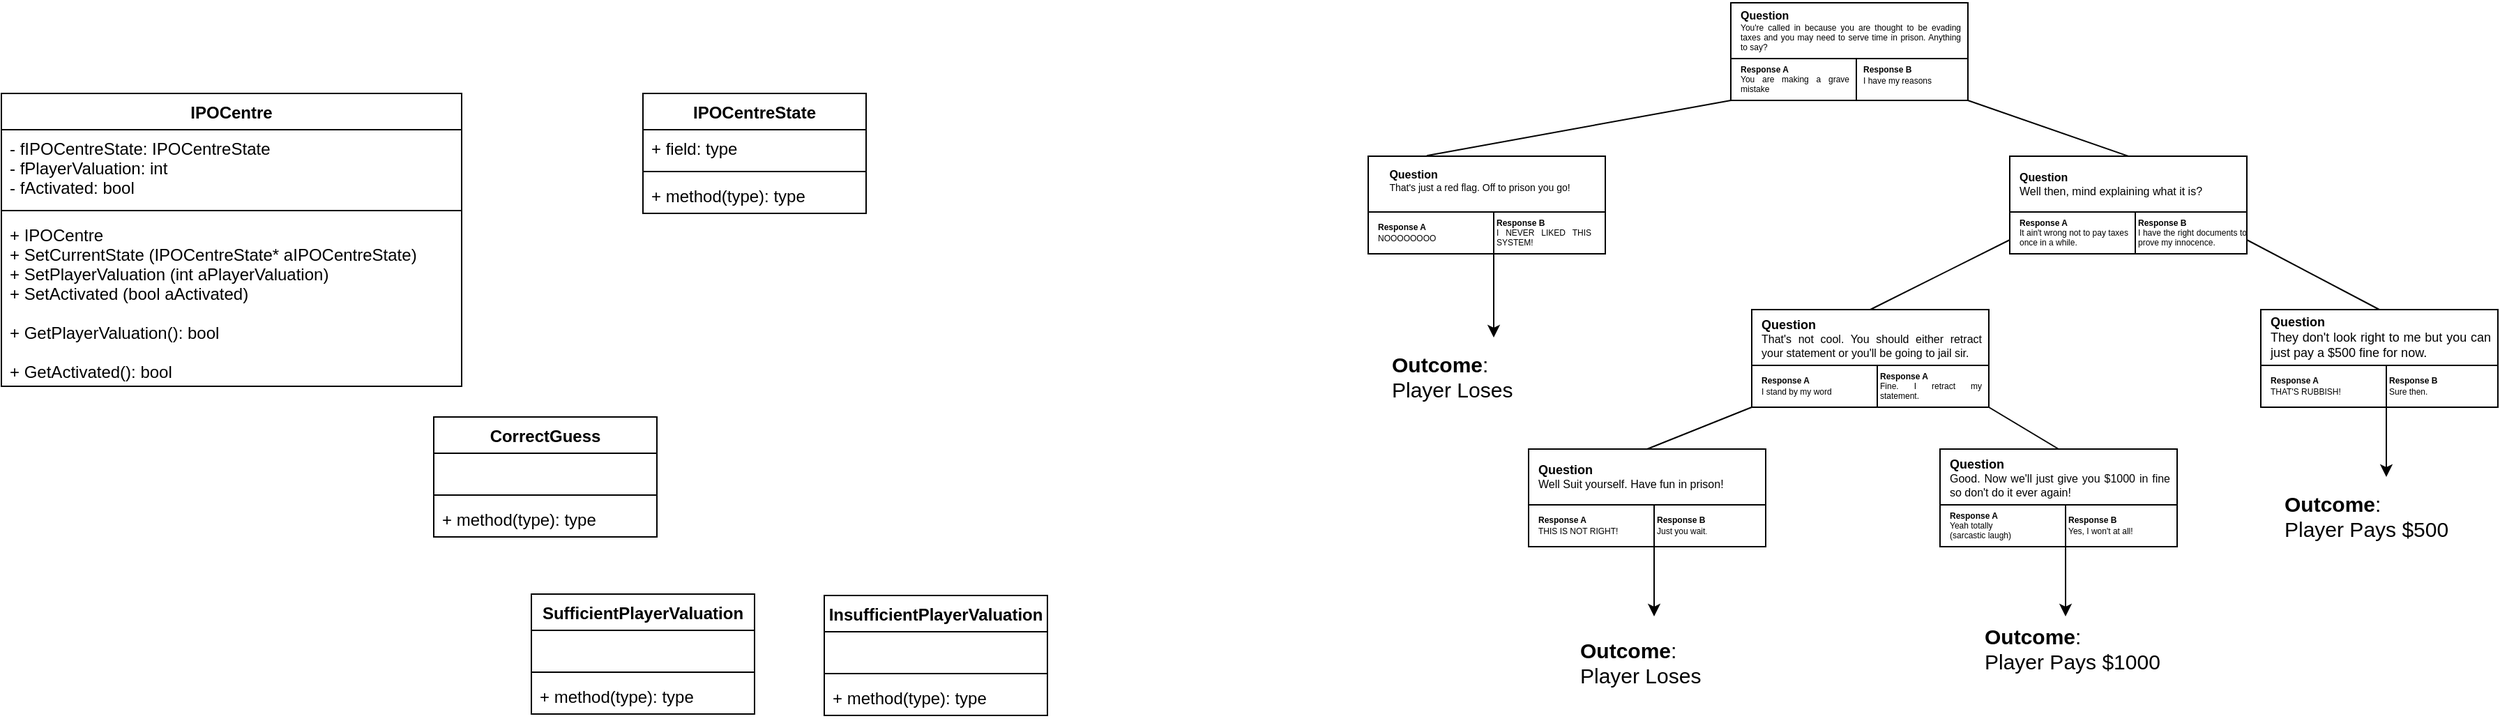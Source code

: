 <mxfile version="13.3.5" type="github">
  <diagram id="8sO8KpJlMacKgNLfJusq" name="Page-1">
    <mxGraphModel dx="2352" dy="337" grid="1" gridSize="10" guides="1" tooltips="1" connect="1" arrows="1" fold="1" page="1" pageScale="1" pageWidth="850" pageHeight="1100" math="0" shadow="0">
      <root>
        <mxCell id="0" />
        <mxCell id="1" parent="0" />
        <mxCell id="CQ1ONMJkXJyfWKpcm5dU-62" value="" style="rounded=0;whiteSpace=wrap;html=1;" vertex="1" parent="1">
          <mxGeometry x="-20" y="150" width="170" height="70" as="geometry" />
        </mxCell>
        <mxCell id="CQ1ONMJkXJyfWKpcm5dU-50" value="" style="rounded=0;whiteSpace=wrap;html=1;" vertex="1" parent="1">
          <mxGeometry x="390" y="360" width="170" height="70" as="geometry" />
        </mxCell>
        <mxCell id="CQ1ONMJkXJyfWKpcm5dU-49" value="" style="rounded=0;whiteSpace=wrap;html=1;" vertex="1" parent="1">
          <mxGeometry x="95" y="360" width="170" height="70" as="geometry" />
        </mxCell>
        <mxCell id="CQ1ONMJkXJyfWKpcm5dU-48" value="" style="rounded=0;whiteSpace=wrap;html=1;" vertex="1" parent="1">
          <mxGeometry x="620" y="260" width="170" height="70" as="geometry" />
        </mxCell>
        <mxCell id="CQ1ONMJkXJyfWKpcm5dU-47" value="" style="rounded=0;whiteSpace=wrap;html=1;" vertex="1" parent="1">
          <mxGeometry x="255" y="260" width="170" height="70" as="geometry" />
        </mxCell>
        <mxCell id="CQ1ONMJkXJyfWKpcm5dU-46" value="" style="rounded=0;whiteSpace=wrap;html=1;" vertex="1" parent="1">
          <mxGeometry x="440" y="150" width="170" height="70" as="geometry" />
        </mxCell>
        <mxCell id="CQ1ONMJkXJyfWKpcm5dU-1" value="" style="rounded=0;whiteSpace=wrap;html=1;" vertex="1" parent="1">
          <mxGeometry x="240" y="40" width="170" height="70" as="geometry" />
        </mxCell>
        <mxCell id="CQ1ONMJkXJyfWKpcm5dU-6" value="" style="endArrow=none;html=1;entryX=0;entryY=1;entryDx=0;entryDy=0;exitX=0.213;exitY=-0.007;exitDx=0;exitDy=0;exitPerimeter=0;" edge="1" parent="1" target="CQ1ONMJkXJyfWKpcm5dU-1">
          <mxGeometry width="50" height="50" relative="1" as="geometry">
            <mxPoint x="21.95" y="149.58" as="sourcePoint" />
            <mxPoint x="190" y="100" as="targetPoint" />
          </mxGeometry>
        </mxCell>
        <mxCell id="CQ1ONMJkXJyfWKpcm5dU-7" value="" style="endArrow=none;html=1;exitX=1;exitY=1;exitDx=0;exitDy=0;entryX=0.5;entryY=0;entryDx=0;entryDy=0;" edge="1" parent="1" source="CQ1ONMJkXJyfWKpcm5dU-1">
          <mxGeometry width="50" height="50" relative="1" as="geometry">
            <mxPoint x="540" y="140" as="sourcePoint" />
            <mxPoint x="525.0" y="150" as="targetPoint" />
          </mxGeometry>
        </mxCell>
        <mxCell id="CQ1ONMJkXJyfWKpcm5dU-8" value="" style="endArrow=none;html=1;entryX=0;entryY=1;entryDx=0;entryDy=0;exitX=0.5;exitY=0;exitDx=0;exitDy=0;" edge="1" parent="1">
          <mxGeometry width="50" height="50" relative="1" as="geometry">
            <mxPoint x="340" y="260" as="sourcePoint" />
            <mxPoint x="440.0" y="210" as="targetPoint" />
          </mxGeometry>
        </mxCell>
        <mxCell id="CQ1ONMJkXJyfWKpcm5dU-9" value="" style="endArrow=none;html=1;entryX=1;entryY=1;entryDx=0;entryDy=0;exitX=0.5;exitY=0;exitDx=0;exitDy=0;" edge="1" parent="1">
          <mxGeometry width="50" height="50" relative="1" as="geometry">
            <mxPoint x="705" y="260" as="sourcePoint" />
            <mxPoint x="610.0" y="210" as="targetPoint" />
          </mxGeometry>
        </mxCell>
        <mxCell id="CQ1ONMJkXJyfWKpcm5dU-10" value="" style="rounded=0;whiteSpace=wrap;html=1;" vertex="1" parent="1">
          <mxGeometry x="240" y="80" width="90" height="30" as="geometry" />
        </mxCell>
        <mxCell id="CQ1ONMJkXJyfWKpcm5dU-11" value="" style="rounded=0;whiteSpace=wrap;html=1;" vertex="1" parent="1">
          <mxGeometry x="330" y="80" width="80" height="30" as="geometry" />
        </mxCell>
        <mxCell id="CQ1ONMJkXJyfWKpcm5dU-12" value="" style="rounded=0;whiteSpace=wrap;html=1;" vertex="1" parent="1">
          <mxGeometry x="-20" y="190" width="90" height="30" as="geometry" />
        </mxCell>
        <mxCell id="CQ1ONMJkXJyfWKpcm5dU-13" value="" style="rounded=0;whiteSpace=wrap;html=1;" vertex="1" parent="1">
          <mxGeometry x="70" y="190" width="80" height="30" as="geometry" />
        </mxCell>
        <mxCell id="CQ1ONMJkXJyfWKpcm5dU-14" value="" style="rounded=0;whiteSpace=wrap;html=1;" vertex="1" parent="1">
          <mxGeometry x="440" y="190" width="90" height="30" as="geometry" />
        </mxCell>
        <mxCell id="CQ1ONMJkXJyfWKpcm5dU-15" value="" style="rounded=0;whiteSpace=wrap;html=1;" vertex="1" parent="1">
          <mxGeometry x="530" y="190" width="80" height="30" as="geometry" />
        </mxCell>
        <mxCell id="CQ1ONMJkXJyfWKpcm5dU-16" value="" style="rounded=0;whiteSpace=wrap;html=1;" vertex="1" parent="1">
          <mxGeometry x="255" y="300" width="90" height="30" as="geometry" />
        </mxCell>
        <mxCell id="CQ1ONMJkXJyfWKpcm5dU-17" value="" style="rounded=0;whiteSpace=wrap;html=1;" vertex="1" parent="1">
          <mxGeometry x="345" y="300" width="80" height="30" as="geometry" />
        </mxCell>
        <mxCell id="CQ1ONMJkXJyfWKpcm5dU-18" value="" style="rounded=0;whiteSpace=wrap;html=1;" vertex="1" parent="1">
          <mxGeometry x="620" y="300" width="90" height="30" as="geometry" />
        </mxCell>
        <mxCell id="CQ1ONMJkXJyfWKpcm5dU-19" value="" style="rounded=0;whiteSpace=wrap;html=1;" vertex="1" parent="1">
          <mxGeometry x="710" y="300" width="80" height="30" as="geometry" />
        </mxCell>
        <mxCell id="CQ1ONMJkXJyfWKpcm5dU-20" value="&lt;p style=&quot;line-height: 30% ; font-size: 6px&quot; align=&quot;justify&quot;&gt;&lt;/p&gt;&lt;div style=&quot;font-size: 6px&quot; align=&quot;justify&quot;&gt;&lt;b&gt;&lt;font style=&quot;font-size: 8px&quot;&gt;Question&lt;/font&gt;&lt;/b&gt;&lt;/div&gt;&lt;div style=&quot;font-size: 6px&quot; align=&quot;justify&quot;&gt;&lt;font style=&quot;font-size: 6px&quot;&gt;You&#39;re called in because you are thought to be evading taxes and you may need to serve time in prison. Anything to say?&lt;/font&gt;&lt;/div&gt;&lt;p style=&quot;font-size: 6px&quot; align=&quot;justify&quot;&gt;&lt;/p&gt;" style="text;html=1;strokeColor=none;fillColor=none;align=left;verticalAlign=middle;whiteSpace=wrap;rounded=0;" vertex="1" parent="1">
          <mxGeometry x="245" y="40" width="160" height="40" as="geometry" />
        </mxCell>
        <mxCell id="CQ1ONMJkXJyfWKpcm5dU-21" value="&lt;div style=&quot;font-size: 6px&quot; align=&quot;justify&quot;&gt;&lt;b&gt;&lt;font style=&quot;font-size: 8px&quot;&gt;Question&lt;/font&gt;&lt;/b&gt;&lt;/div&gt;&lt;div style=&quot;font-size: 6px&quot; align=&quot;justify&quot;&gt;&lt;font style=&quot;font-size: 7px&quot;&gt;That&#39;s just a red flag. Off to prison you go!&lt;/font&gt;&lt;/div&gt;&lt;p style=&quot;font-size: 6px&quot; align=&quot;justify&quot;&gt;&lt;br&gt;&lt;/p&gt;" style="text;html=1;strokeColor=none;fillColor=none;align=center;verticalAlign=middle;whiteSpace=wrap;rounded=0;" vertex="1" parent="1">
          <mxGeometry x="-10" y="167" width="140" height="20" as="geometry" />
        </mxCell>
        <mxCell id="CQ1ONMJkXJyfWKpcm5dU-23" value="&lt;p style=&quot;line-height: 30% ; font-size: 6px&quot; align=&quot;justify&quot;&gt;&lt;/p&gt;&lt;div style=&quot;font-size: 6px&quot; align=&quot;justify&quot;&gt;&lt;b&gt;&lt;font style=&quot;font-size: 8px&quot;&gt;Question&lt;/font&gt;&lt;/b&gt;&lt;/div&gt;&lt;div style=&quot;font-size: 6px&quot; align=&quot;justify&quot;&gt;&lt;font style=&quot;font-size: 8px&quot;&gt;Well then, mind explaining what it is?&lt;/font&gt;&lt;/div&gt;&lt;p style=&quot;font-size: 6px&quot; align=&quot;justify&quot;&gt;&lt;/p&gt;" style="text;html=1;strokeColor=none;fillColor=none;align=left;verticalAlign=middle;whiteSpace=wrap;rounded=0;" vertex="1" parent="1">
          <mxGeometry x="445" y="150" width="160" height="40" as="geometry" />
        </mxCell>
        <mxCell id="CQ1ONMJkXJyfWKpcm5dU-24" value="&lt;p style=&quot;line-height: 30% ; font-size: 6px&quot; align=&quot;justify&quot;&gt;&lt;/p&gt;&lt;div style=&quot;font-size: 6px&quot; align=&quot;justify&quot;&gt;&lt;font size=&quot;1&quot;&gt;&lt;b&gt;&lt;font style=&quot;font-size: 9px&quot;&gt;Question&lt;/font&gt;&lt;/b&gt;&lt;/font&gt;&lt;/div&gt;&lt;div style=&quot;font-size: 6px&quot; align=&quot;justify&quot;&gt;&lt;font style=&quot;font-size: 8px&quot;&gt;That&#39;s not cool. You should either retract your statement or you&#39;ll be going to jail sir.&lt;/font&gt;&lt;/div&gt;&lt;p style=&quot;font-size: 6px&quot; align=&quot;justify&quot;&gt;&lt;/p&gt;" style="text;html=1;strokeColor=none;fillColor=none;align=left;verticalAlign=middle;whiteSpace=wrap;rounded=0;" vertex="1" parent="1">
          <mxGeometry x="260" y="260" width="160" height="40" as="geometry" />
        </mxCell>
        <mxCell id="CQ1ONMJkXJyfWKpcm5dU-25" value="&lt;p style=&quot;line-height: 30% ; font-size: 6px&quot; align=&quot;justify&quot;&gt;&lt;/p&gt;&lt;div style=&quot;font-size: 9px&quot; align=&quot;justify&quot;&gt;&lt;font style=&quot;font-size: 9px&quot;&gt;&lt;b&gt;&lt;font style=&quot;font-size: 9px&quot;&gt;Question&lt;/font&gt;&lt;/b&gt;&lt;/font&gt;&lt;/div&gt;&lt;div style=&quot;font-size: 9px&quot; align=&quot;justify&quot;&gt;&lt;font style=&quot;font-size: 9px&quot;&gt;They don&#39;t look right to me but you can just pay a $500 fine for now.&lt;/font&gt;&lt;/div&gt;&lt;p style=&quot;font-size: 6px&quot; align=&quot;justify&quot;&gt;&lt;/p&gt;" style="text;html=1;strokeColor=none;fillColor=none;align=left;verticalAlign=middle;whiteSpace=wrap;rounded=0;" vertex="1" parent="1">
          <mxGeometry x="625" y="260" width="160" height="40" as="geometry" />
        </mxCell>
        <mxCell id="CQ1ONMJkXJyfWKpcm5dU-35" value="" style="rounded=0;whiteSpace=wrap;html=1;" vertex="1" parent="1">
          <mxGeometry x="95" y="400" width="90" height="30" as="geometry" />
        </mxCell>
        <mxCell id="CQ1ONMJkXJyfWKpcm5dU-36" value="" style="rounded=0;whiteSpace=wrap;html=1;" vertex="1" parent="1">
          <mxGeometry x="185" y="400" width="80" height="30" as="geometry" />
        </mxCell>
        <mxCell id="CQ1ONMJkXJyfWKpcm5dU-38" value="" style="rounded=0;whiteSpace=wrap;html=1;" vertex="1" parent="1">
          <mxGeometry x="390" y="400" width="90" height="30" as="geometry" />
        </mxCell>
        <mxCell id="CQ1ONMJkXJyfWKpcm5dU-39" value="" style="rounded=0;whiteSpace=wrap;html=1;" vertex="1" parent="1">
          <mxGeometry x="480" y="400" width="80" height="30" as="geometry" />
        </mxCell>
        <mxCell id="CQ1ONMJkXJyfWKpcm5dU-40" value="" style="endArrow=none;html=1;entryX=0;entryY=1;entryDx=0;entryDy=0;exitX=0.5;exitY=0;exitDx=0;exitDy=0;" edge="1" parent="1" target="CQ1ONMJkXJyfWKpcm5dU-16">
          <mxGeometry width="50" height="50" relative="1" as="geometry">
            <mxPoint x="180" y="360" as="sourcePoint" />
            <mxPoint x="180" y="300" as="targetPoint" />
          </mxGeometry>
        </mxCell>
        <mxCell id="CQ1ONMJkXJyfWKpcm5dU-41" value="" style="endArrow=none;html=1;exitX=0.5;exitY=0;exitDx=0;exitDy=0;entryX=1;entryY=1;entryDx=0;entryDy=0;" edge="1" parent="1" target="CQ1ONMJkXJyfWKpcm5dU-17">
          <mxGeometry width="50" height="50" relative="1" as="geometry">
            <mxPoint x="475.0" y="360" as="sourcePoint" />
            <mxPoint x="424" y="323" as="targetPoint" />
          </mxGeometry>
        </mxCell>
        <mxCell id="CQ1ONMJkXJyfWKpcm5dU-42" value="&lt;p style=&quot;line-height: 30% ; font-size: 6px&quot; align=&quot;justify&quot;&gt;&lt;/p&gt;&lt;div style=&quot;font-size: 9px&quot; align=&quot;justify&quot;&gt;&lt;font style=&quot;font-size: 9px&quot;&gt;&lt;b&gt;&lt;font style=&quot;font-size: 9px&quot;&gt;Question&lt;/font&gt;&lt;/b&gt;&lt;/font&gt;&lt;/div&gt;&lt;div style=&quot;font-size: 6px&quot; align=&quot;justify&quot;&gt;&lt;font style=&quot;font-size: 8px&quot;&gt;Well Suit yourself. Have fun in prison!&lt;/font&gt;&lt;/div&gt;&lt;p style=&quot;font-size: 6px&quot; align=&quot;justify&quot;&gt;&lt;/p&gt;" style="text;html=1;strokeColor=none;fillColor=none;align=left;verticalAlign=middle;whiteSpace=wrap;rounded=0;" vertex="1" parent="1">
          <mxGeometry x="100" y="360" width="160" height="40" as="geometry" />
        </mxCell>
        <mxCell id="CQ1ONMJkXJyfWKpcm5dU-43" value="&lt;p style=&quot;line-height: 30% ; font-size: 6px&quot; align=&quot;justify&quot;&gt;&lt;/p&gt;&lt;div style=&quot;font-size: 6px&quot; align=&quot;justify&quot;&gt;&lt;font size=&quot;1&quot;&gt;&lt;b&gt;&lt;font style=&quot;font-size: 9px&quot;&gt;Question&lt;/font&gt;&lt;/b&gt;&lt;/font&gt;&lt;/div&gt;&lt;div style=&quot;font-size: 6px&quot; align=&quot;justify&quot;&gt;&lt;font style=&quot;font-size: 8px&quot;&gt;Good. Now we&#39;ll just give you $1000 in fine so don&#39;t do it ever again!&lt;/font&gt;&lt;/div&gt;&lt;p style=&quot;font-size: 6px&quot; align=&quot;justify&quot;&gt;&lt;/p&gt;" style="text;html=1;strokeColor=none;fillColor=none;align=left;verticalAlign=middle;whiteSpace=wrap;rounded=0;" vertex="1" parent="1">
          <mxGeometry x="395" y="360" width="160" height="40" as="geometry" />
        </mxCell>
        <mxCell id="CQ1ONMJkXJyfWKpcm5dU-44" value="&lt;div style=&quot;font-size: 6px&quot; align=&quot;justify&quot;&gt;&lt;b&gt;&lt;font style=&quot;font-size: 6px&quot;&gt;Response A&lt;/font&gt;&lt;/b&gt;&lt;/div&gt;&lt;div style=&quot;font-size: 6px&quot; align=&quot;justify&quot;&gt;&lt;font style=&quot;font-size: 6px&quot;&gt;You are making a grave mistake&lt;/font&gt;&lt;/div&gt;" style="text;html=1;strokeColor=none;fillColor=none;align=left;verticalAlign=middle;whiteSpace=wrap;rounded=0;" vertex="1" parent="1">
          <mxGeometry x="245" y="85" width="80" height="20" as="geometry" />
        </mxCell>
        <mxCell id="CQ1ONMJkXJyfWKpcm5dU-51" value="&lt;div style=&quot;font-size: 6px&quot; align=&quot;justify&quot;&gt;&lt;b&gt;&lt;font style=&quot;font-size: 6px&quot;&gt;Response B&lt;br&gt;&lt;/font&gt;&lt;/b&gt;&lt;/div&gt;&lt;div style=&quot;font-size: 6px&quot; align=&quot;justify&quot;&gt;&lt;font style=&quot;font-size: 6px&quot;&gt;I have my reasons&lt;/font&gt;&lt;/div&gt;" style="text;html=1;strokeColor=none;fillColor=none;align=left;verticalAlign=middle;whiteSpace=wrap;rounded=0;" vertex="1" parent="1">
          <mxGeometry x="333" y="82" width="80" height="20" as="geometry" />
        </mxCell>
        <mxCell id="CQ1ONMJkXJyfWKpcm5dU-52" value="&lt;div style=&quot;font-size: 6px&quot; align=&quot;justify&quot;&gt;&lt;b&gt;&lt;font style=&quot;font-size: 6px&quot;&gt;Response A&lt;/font&gt;&lt;/b&gt;&lt;/div&gt;&lt;div style=&quot;font-size: 6px&quot; align=&quot;justify&quot;&gt;&lt;font style=&quot;font-size: 6px&quot;&gt;It ain&#39;t wrong not to pay taxes once in a while.&lt;/font&gt;&lt;/div&gt;" style="text;html=1;strokeColor=none;fillColor=none;align=left;verticalAlign=middle;whiteSpace=wrap;rounded=0;" vertex="1" parent="1">
          <mxGeometry x="445" y="195" width="80" height="20" as="geometry" />
        </mxCell>
        <mxCell id="CQ1ONMJkXJyfWKpcm5dU-53" value="&lt;div style=&quot;font-size: 6px&quot; align=&quot;justify&quot;&gt;&lt;b&gt;&lt;font style=&quot;font-size: 6px&quot;&gt;Response B&lt;br&gt;&lt;/font&gt;&lt;/b&gt;&lt;/div&gt;&lt;div style=&quot;font-size: 6px&quot; align=&quot;justify&quot;&gt;&lt;font style=&quot;font-size: 6px&quot;&gt;I have the right documents to prove my innocence.&lt;/font&gt;&lt;/div&gt;" style="text;html=1;strokeColor=none;fillColor=none;align=left;verticalAlign=middle;whiteSpace=wrap;rounded=0;" vertex="1" parent="1">
          <mxGeometry x="530" y="195" width="80" height="20" as="geometry" />
        </mxCell>
        <mxCell id="CQ1ONMJkXJyfWKpcm5dU-54" value="&lt;div style=&quot;font-size: 6px&quot; align=&quot;justify&quot;&gt;&lt;b&gt;&lt;font style=&quot;font-size: 6px&quot;&gt;Response A&lt;/font&gt;&lt;/b&gt;&lt;/div&gt;&lt;div style=&quot;font-size: 6px&quot; align=&quot;justify&quot;&gt;&lt;font style=&quot;font-size: 6px&quot;&gt;I stand by my word&lt;/font&gt;&lt;/div&gt;" style="text;html=1;strokeColor=none;fillColor=none;align=left;verticalAlign=middle;whiteSpace=wrap;rounded=0;" vertex="1" parent="1">
          <mxGeometry x="260" y="305" width="80" height="20" as="geometry" />
        </mxCell>
        <mxCell id="CQ1ONMJkXJyfWKpcm5dU-55" value="&lt;div style=&quot;font-size: 6px&quot; align=&quot;justify&quot;&gt;&lt;b&gt;&lt;font style=&quot;font-size: 6px&quot;&gt;Response A&lt;/font&gt;&lt;/b&gt;&lt;/div&gt;&lt;div style=&quot;font-size: 6px&quot; align=&quot;justify&quot;&gt;&lt;font style=&quot;font-size: 6px&quot;&gt;Fine. I retract my statement.&lt;/font&gt;&lt;/div&gt;" style="text;html=1;strokeColor=none;fillColor=none;align=left;verticalAlign=middle;whiteSpace=wrap;rounded=0;" vertex="1" parent="1">
          <mxGeometry x="345" y="305" width="75" height="20" as="geometry" />
        </mxCell>
        <mxCell id="CQ1ONMJkXJyfWKpcm5dU-56" value="&lt;div style=&quot;font-size: 6px&quot; align=&quot;justify&quot;&gt;&lt;b&gt;&lt;font style=&quot;font-size: 6px&quot;&gt;Response A&lt;/font&gt;&lt;/b&gt;&lt;/div&gt;&lt;div style=&quot;font-size: 6px&quot; align=&quot;justify&quot;&gt;&lt;font style=&quot;font-size: 6px&quot;&gt;THAT&#39;S RUBBISH!&lt;/font&gt;&lt;/div&gt;" style="text;html=1;strokeColor=none;fillColor=none;align=left;verticalAlign=middle;whiteSpace=wrap;rounded=0;" vertex="1" parent="1">
          <mxGeometry x="625" y="305" width="80" height="20" as="geometry" />
        </mxCell>
        <mxCell id="CQ1ONMJkXJyfWKpcm5dU-57" value="&lt;div style=&quot;font-size: 6px&quot; align=&quot;justify&quot;&gt;&lt;b&gt;&lt;font style=&quot;font-size: 6px&quot;&gt;Response B&lt;br&gt;&lt;/font&gt;&lt;/b&gt;&lt;/div&gt;&lt;div style=&quot;font-size: 6px&quot; align=&quot;justify&quot;&gt;Sure then.&lt;/div&gt;" style="text;html=1;strokeColor=none;fillColor=none;align=left;verticalAlign=middle;whiteSpace=wrap;rounded=0;" vertex="1" parent="1">
          <mxGeometry x="710" y="305" width="80" height="20" as="geometry" />
        </mxCell>
        <mxCell id="CQ1ONMJkXJyfWKpcm5dU-58" value="&lt;div style=&quot;font-size: 6px&quot; align=&quot;justify&quot;&gt;&lt;b&gt;&lt;font style=&quot;font-size: 6px&quot;&gt;Response A&lt;/font&gt;&lt;/b&gt;&lt;/div&gt;&lt;div style=&quot;font-size: 6px&quot; align=&quot;justify&quot;&gt;&lt;font style=&quot;font-size: 6px&quot;&gt;THIS IS NOT RIGHT!&lt;/font&gt;&lt;/div&gt;" style="text;html=1;strokeColor=none;fillColor=none;align=left;verticalAlign=middle;whiteSpace=wrap;rounded=0;" vertex="1" parent="1">
          <mxGeometry x="100" y="405" width="80" height="20" as="geometry" />
        </mxCell>
        <mxCell id="CQ1ONMJkXJyfWKpcm5dU-59" value="&lt;div style=&quot;font-size: 6px&quot; align=&quot;justify&quot;&gt;&lt;b&gt;&lt;font style=&quot;font-size: 6px&quot;&gt;Response B&lt;br&gt;&lt;/font&gt;&lt;/b&gt;&lt;/div&gt;&lt;div style=&quot;font-size: 6px&quot; align=&quot;justify&quot;&gt;&lt;font style=&quot;font-size: 5px&quot;&gt;&lt;font style=&quot;font-size: 6px&quot;&gt;Just you wait&lt;/font&gt;.&lt;/font&gt;&lt;/div&gt;" style="text;html=1;strokeColor=none;fillColor=none;align=left;verticalAlign=middle;whiteSpace=wrap;rounded=0;" vertex="1" parent="1">
          <mxGeometry x="185" y="405" width="80" height="20" as="geometry" />
        </mxCell>
        <mxCell id="CQ1ONMJkXJyfWKpcm5dU-60" value="&lt;div style=&quot;font-size: 6px&quot; align=&quot;justify&quot;&gt;&lt;b&gt;&lt;font style=&quot;font-size: 6px&quot;&gt;Response A&lt;/font&gt;&lt;/b&gt;&lt;/div&gt;&lt;div style=&quot;font-size: 6px&quot; align=&quot;justify&quot;&gt;&lt;font style=&quot;font-size: 6px&quot;&gt;Yeah totally &lt;br&gt;&lt;/font&gt;&lt;/div&gt;&lt;div style=&quot;font-size: 6px&quot; align=&quot;justify&quot;&gt;&lt;font style=&quot;font-size: 6px&quot;&gt;(sarcastic laugh)&lt;/font&gt;&lt;/div&gt;" style="text;html=1;strokeColor=none;fillColor=none;align=left;verticalAlign=middle;whiteSpace=wrap;rounded=0;" vertex="1" parent="1">
          <mxGeometry x="395" y="405" width="80" height="20" as="geometry" />
        </mxCell>
        <mxCell id="CQ1ONMJkXJyfWKpcm5dU-61" value="&lt;div style=&quot;font-size: 6px&quot; align=&quot;justify&quot;&gt;&lt;b&gt;&lt;font style=&quot;font-size: 6px&quot;&gt;Response B&lt;br&gt;&lt;/font&gt;&lt;/b&gt;&lt;/div&gt;&lt;div style=&quot;font-size: 6px&quot; align=&quot;justify&quot;&gt;&lt;font style=&quot;font-size: 6px&quot;&gt;Yes, I won&#39;t at all!&lt;/font&gt;&lt;/div&gt;" style="text;html=1;strokeColor=none;fillColor=none;align=left;verticalAlign=middle;whiteSpace=wrap;rounded=0;" vertex="1" parent="1">
          <mxGeometry x="480" y="405" width="80" height="20" as="geometry" />
        </mxCell>
        <mxCell id="CQ1ONMJkXJyfWKpcm5dU-63" value="&lt;div style=&quot;font-size: 6px&quot; align=&quot;justify&quot;&gt;&lt;b&gt;&lt;font style=&quot;font-size: 6px&quot;&gt;Response A&lt;/font&gt;&lt;/b&gt;&lt;/div&gt;&lt;div style=&quot;font-size: 6px&quot; align=&quot;justify&quot;&gt;&lt;font style=&quot;font-size: 6px&quot;&gt;NOOOOOOOO&lt;/font&gt;&lt;/div&gt;" style="text;html=1;strokeColor=none;fillColor=none;align=left;verticalAlign=middle;whiteSpace=wrap;rounded=0;" vertex="1" parent="1">
          <mxGeometry x="-15" y="195" width="80" height="20" as="geometry" />
        </mxCell>
        <mxCell id="CQ1ONMJkXJyfWKpcm5dU-64" value="&lt;div style=&quot;font-size: 6px&quot; align=&quot;justify&quot;&gt;&lt;b&gt;&lt;font style=&quot;font-size: 6px&quot;&gt;Response B&lt;br&gt;&lt;/font&gt;&lt;/b&gt;&lt;/div&gt;&lt;div style=&quot;font-size: 6px&quot; align=&quot;justify&quot;&gt;I NEVER LIKED THIS SYSTEM!&lt;/div&gt;" style="text;html=1;strokeColor=none;fillColor=none;align=left;verticalAlign=middle;whiteSpace=wrap;rounded=0;" vertex="1" parent="1">
          <mxGeometry x="70" y="195" width="70" height="20" as="geometry" />
        </mxCell>
        <mxCell id="CQ1ONMJkXJyfWKpcm5dU-65" value="" style="endArrow=classic;html=1;exitX=1;exitY=1;exitDx=0;exitDy=0;" edge="1" parent="1" source="CQ1ONMJkXJyfWKpcm5dU-35">
          <mxGeometry width="50" height="50" relative="1" as="geometry">
            <mxPoint x="160" y="500" as="sourcePoint" />
            <mxPoint x="185" y="480" as="targetPoint" />
          </mxGeometry>
        </mxCell>
        <mxCell id="CQ1ONMJkXJyfWKpcm5dU-66" value="" style="endArrow=classic;html=1;exitX=0;exitY=1;exitDx=0;exitDy=0;" edge="1" parent="1" source="CQ1ONMJkXJyfWKpcm5dU-13">
          <mxGeometry width="50" height="50" relative="1" as="geometry">
            <mxPoint x="20" y="350" as="sourcePoint" />
            <mxPoint x="70" y="280" as="targetPoint" />
          </mxGeometry>
        </mxCell>
        <mxCell id="CQ1ONMJkXJyfWKpcm5dU-67" value="" style="endArrow=classic;html=1;exitX=0;exitY=1;exitDx=0;exitDy=0;" edge="1" parent="1" source="CQ1ONMJkXJyfWKpcm5dU-61">
          <mxGeometry width="50" height="50" relative="1" as="geometry">
            <mxPoint x="400" y="490" as="sourcePoint" />
            <mxPoint x="480" y="480" as="targetPoint" />
          </mxGeometry>
        </mxCell>
        <mxCell id="CQ1ONMJkXJyfWKpcm5dU-68" value="" style="endArrow=classic;html=1;exitX=0;exitY=1;exitDx=0;exitDy=0;" edge="1" parent="1" source="CQ1ONMJkXJyfWKpcm5dU-19">
          <mxGeometry width="50" height="50" relative="1" as="geometry">
            <mxPoint x="690" y="420" as="sourcePoint" />
            <mxPoint x="710" y="380" as="targetPoint" />
          </mxGeometry>
        </mxCell>
        <mxCell id="CQ1ONMJkXJyfWKpcm5dU-69" value="&lt;div style=&quot;font-size: 15px&quot; align=&quot;left&quot;&gt;&lt;font style=&quot;font-size: 15px&quot;&gt;&lt;b&gt;Outcome&lt;/b&gt;: &lt;br&gt;&lt;/font&gt;&lt;/div&gt;&lt;div style=&quot;font-size: 15px&quot; align=&quot;left&quot;&gt;&lt;font style=&quot;font-size: 15px&quot;&gt;Player Pays $500&lt;/font&gt;&lt;/div&gt;" style="text;html=1;strokeColor=none;fillColor=none;align=left;verticalAlign=middle;whiteSpace=wrap;rounded=0;" vertex="1" parent="1">
          <mxGeometry x="635" y="385" width="155" height="45" as="geometry" />
        </mxCell>
        <mxCell id="CQ1ONMJkXJyfWKpcm5dU-70" value="&lt;div style=&quot;font-size: 15px&quot; align=&quot;left&quot;&gt;&lt;font style=&quot;font-size: 15px&quot;&gt;&lt;b&gt;Outcome&lt;/b&gt;: &lt;br&gt;&lt;/font&gt;&lt;/div&gt;&lt;div style=&quot;font-size: 15px&quot; align=&quot;left&quot;&gt;&lt;font style=&quot;font-size: 15px&quot;&gt;Player Pays $1000&lt;/font&gt;&lt;/div&gt;" style="text;html=1;strokeColor=none;fillColor=none;align=left;verticalAlign=middle;whiteSpace=wrap;rounded=0;" vertex="1" parent="1">
          <mxGeometry x="420" y="480" width="155" height="45" as="geometry" />
        </mxCell>
        <mxCell id="CQ1ONMJkXJyfWKpcm5dU-71" value="&lt;div style=&quot;font-size: 15px&quot; align=&quot;left&quot;&gt;&lt;font style=&quot;font-size: 15px&quot;&gt;&lt;b&gt;Outcome&lt;/b&gt;: &lt;br&gt;&lt;/font&gt;&lt;/div&gt;&lt;div style=&quot;font-size: 15px&quot; align=&quot;left&quot;&gt;&lt;font style=&quot;font-size: 15px&quot;&gt;Player Loses&lt;br&gt;&lt;/font&gt;&lt;/div&gt;" style="text;html=1;strokeColor=none;fillColor=none;align=left;verticalAlign=middle;whiteSpace=wrap;rounded=0;" vertex="1" parent="1">
          <mxGeometry x="130" y="490" width="155" height="45" as="geometry" />
        </mxCell>
        <mxCell id="CQ1ONMJkXJyfWKpcm5dU-72" value="&lt;div style=&quot;font-size: 15px&quot; align=&quot;left&quot;&gt;&lt;font style=&quot;font-size: 15px&quot;&gt;&lt;b&gt;Outcome&lt;/b&gt;: &lt;br&gt;&lt;/font&gt;&lt;/div&gt;&lt;div style=&quot;font-size: 15px&quot; align=&quot;left&quot;&gt;&lt;font style=&quot;font-size: 15px&quot;&gt;Player Loses &lt;br&gt;&lt;/font&gt;&lt;/div&gt;" style="text;html=1;strokeColor=none;fillColor=none;align=left;verticalAlign=middle;whiteSpace=wrap;rounded=0;" vertex="1" parent="1">
          <mxGeometry x="-5" y="285" width="155" height="45" as="geometry" />
        </mxCell>
        <mxCell id="CQ1ONMJkXJyfWKpcm5dU-77" value="IPOCentreState" style="swimlane;fontStyle=1;align=center;verticalAlign=top;childLayout=stackLayout;horizontal=1;startSize=26;horizontalStack=0;resizeParent=1;resizeParentMax=0;resizeLast=0;collapsible=1;marginBottom=0;" vertex="1" parent="1">
          <mxGeometry x="-540" y="105" width="160" height="86" as="geometry" />
        </mxCell>
        <mxCell id="CQ1ONMJkXJyfWKpcm5dU-78" value="+ field: type" style="text;strokeColor=none;fillColor=none;align=left;verticalAlign=top;spacingLeft=4;spacingRight=4;overflow=hidden;rotatable=0;points=[[0,0.5],[1,0.5]];portConstraint=eastwest;" vertex="1" parent="CQ1ONMJkXJyfWKpcm5dU-77">
          <mxGeometry y="26" width="160" height="26" as="geometry" />
        </mxCell>
        <mxCell id="CQ1ONMJkXJyfWKpcm5dU-79" value="" style="line;strokeWidth=1;fillColor=none;align=left;verticalAlign=middle;spacingTop=-1;spacingLeft=3;spacingRight=3;rotatable=0;labelPosition=right;points=[];portConstraint=eastwest;" vertex="1" parent="CQ1ONMJkXJyfWKpcm5dU-77">
          <mxGeometry y="52" width="160" height="8" as="geometry" />
        </mxCell>
        <mxCell id="CQ1ONMJkXJyfWKpcm5dU-80" value="+ method(type): type" style="text;strokeColor=none;fillColor=none;align=left;verticalAlign=top;spacingLeft=4;spacingRight=4;overflow=hidden;rotatable=0;points=[[0,0.5],[1,0.5]];portConstraint=eastwest;" vertex="1" parent="CQ1ONMJkXJyfWKpcm5dU-77">
          <mxGeometry y="60" width="160" height="26" as="geometry" />
        </mxCell>
        <mxCell id="CQ1ONMJkXJyfWKpcm5dU-81" value="CorrectGuess" style="swimlane;fontStyle=1;align=center;verticalAlign=top;childLayout=stackLayout;horizontal=1;startSize=26;horizontalStack=0;resizeParent=1;resizeParentMax=0;resizeLast=0;collapsible=1;marginBottom=0;" vertex="1" parent="1">
          <mxGeometry x="-690" y="337" width="160" height="86" as="geometry" />
        </mxCell>
        <mxCell id="CQ1ONMJkXJyfWKpcm5dU-82" value=" " style="text;strokeColor=none;fillColor=none;align=left;verticalAlign=top;spacingLeft=4;spacingRight=4;overflow=hidden;rotatable=0;points=[[0,0.5],[1,0.5]];portConstraint=eastwest;" vertex="1" parent="CQ1ONMJkXJyfWKpcm5dU-81">
          <mxGeometry y="26" width="160" height="26" as="geometry" />
        </mxCell>
        <mxCell id="CQ1ONMJkXJyfWKpcm5dU-83" value="" style="line;strokeWidth=1;fillColor=none;align=left;verticalAlign=middle;spacingTop=-1;spacingLeft=3;spacingRight=3;rotatable=0;labelPosition=right;points=[];portConstraint=eastwest;" vertex="1" parent="CQ1ONMJkXJyfWKpcm5dU-81">
          <mxGeometry y="52" width="160" height="8" as="geometry" />
        </mxCell>
        <mxCell id="CQ1ONMJkXJyfWKpcm5dU-84" value="+ method(type): type" style="text;strokeColor=none;fillColor=none;align=left;verticalAlign=top;spacingLeft=4;spacingRight=4;overflow=hidden;rotatable=0;points=[[0,0.5],[1,0.5]];portConstraint=eastwest;" vertex="1" parent="CQ1ONMJkXJyfWKpcm5dU-81">
          <mxGeometry y="60" width="160" height="26" as="geometry" />
        </mxCell>
        <mxCell id="CQ1ONMJkXJyfWKpcm5dU-85" value="InsufficientPlayerValuation" style="swimlane;fontStyle=1;align=center;verticalAlign=top;childLayout=stackLayout;horizontal=1;startSize=26;horizontalStack=0;resizeParent=1;resizeParentMax=0;resizeLast=0;collapsible=1;marginBottom=0;" vertex="1" parent="1">
          <mxGeometry x="-410" y="465" width="160" height="86" as="geometry" />
        </mxCell>
        <mxCell id="CQ1ONMJkXJyfWKpcm5dU-86" value=" " style="text;strokeColor=none;fillColor=none;align=left;verticalAlign=top;spacingLeft=4;spacingRight=4;overflow=hidden;rotatable=0;points=[[0,0.5],[1,0.5]];portConstraint=eastwest;" vertex="1" parent="CQ1ONMJkXJyfWKpcm5dU-85">
          <mxGeometry y="26" width="160" height="26" as="geometry" />
        </mxCell>
        <mxCell id="CQ1ONMJkXJyfWKpcm5dU-87" value="" style="line;strokeWidth=1;fillColor=none;align=left;verticalAlign=middle;spacingTop=-1;spacingLeft=3;spacingRight=3;rotatable=0;labelPosition=right;points=[];portConstraint=eastwest;" vertex="1" parent="CQ1ONMJkXJyfWKpcm5dU-85">
          <mxGeometry y="52" width="160" height="8" as="geometry" />
        </mxCell>
        <mxCell id="CQ1ONMJkXJyfWKpcm5dU-88" value="+ method(type): type" style="text;strokeColor=none;fillColor=none;align=left;verticalAlign=top;spacingLeft=4;spacingRight=4;overflow=hidden;rotatable=0;points=[[0,0.5],[1,0.5]];portConstraint=eastwest;" vertex="1" parent="CQ1ONMJkXJyfWKpcm5dU-85">
          <mxGeometry y="60" width="160" height="26" as="geometry" />
        </mxCell>
        <mxCell id="CQ1ONMJkXJyfWKpcm5dU-89" value="SufficientPlayerValuation" style="swimlane;fontStyle=1;align=center;verticalAlign=top;childLayout=stackLayout;horizontal=1;startSize=26;horizontalStack=0;resizeParent=1;resizeParentMax=0;resizeLast=0;collapsible=1;marginBottom=0;" vertex="1" parent="1">
          <mxGeometry x="-620" y="464" width="160" height="86" as="geometry" />
        </mxCell>
        <mxCell id="CQ1ONMJkXJyfWKpcm5dU-90" value=" " style="text;strokeColor=none;fillColor=none;align=left;verticalAlign=top;spacingLeft=4;spacingRight=4;overflow=hidden;rotatable=0;points=[[0,0.5],[1,0.5]];portConstraint=eastwest;" vertex="1" parent="CQ1ONMJkXJyfWKpcm5dU-89">
          <mxGeometry y="26" width="160" height="26" as="geometry" />
        </mxCell>
        <mxCell id="CQ1ONMJkXJyfWKpcm5dU-91" value="" style="line;strokeWidth=1;fillColor=none;align=left;verticalAlign=middle;spacingTop=-1;spacingLeft=3;spacingRight=3;rotatable=0;labelPosition=right;points=[];portConstraint=eastwest;" vertex="1" parent="CQ1ONMJkXJyfWKpcm5dU-89">
          <mxGeometry y="52" width="160" height="8" as="geometry" />
        </mxCell>
        <mxCell id="CQ1ONMJkXJyfWKpcm5dU-92" value="+ method(type): type" style="text;strokeColor=none;fillColor=none;align=left;verticalAlign=top;spacingLeft=4;spacingRight=4;overflow=hidden;rotatable=0;points=[[0,0.5],[1,0.5]];portConstraint=eastwest;" vertex="1" parent="CQ1ONMJkXJyfWKpcm5dU-89">
          <mxGeometry y="60" width="160" height="26" as="geometry" />
        </mxCell>
        <mxCell id="CQ1ONMJkXJyfWKpcm5dU-73" value="IPOCentre" style="swimlane;fontStyle=1;align=center;verticalAlign=top;childLayout=stackLayout;horizontal=1;startSize=26;horizontalStack=0;resizeParent=1;resizeParentMax=0;resizeLast=0;collapsible=1;marginBottom=0;" vertex="1" parent="1">
          <mxGeometry x="-1000" y="105" width="330" height="210" as="geometry" />
        </mxCell>
        <mxCell id="CQ1ONMJkXJyfWKpcm5dU-74" value="- fIPOCentreState: IPOCentreState&#xa;- fPlayerValuation: int&#xa;- fActivated: bool&#xa; " style="text;strokeColor=none;fillColor=none;align=left;verticalAlign=top;spacingLeft=4;spacingRight=4;overflow=hidden;rotatable=0;points=[[0,0.5],[1,0.5]];portConstraint=eastwest;" vertex="1" parent="CQ1ONMJkXJyfWKpcm5dU-73">
          <mxGeometry y="26" width="330" height="54" as="geometry" />
        </mxCell>
        <mxCell id="CQ1ONMJkXJyfWKpcm5dU-75" value="" style="line;strokeWidth=1;fillColor=none;align=left;verticalAlign=middle;spacingTop=-1;spacingLeft=3;spacingRight=3;rotatable=0;labelPosition=right;points=[];portConstraint=eastwest;" vertex="1" parent="CQ1ONMJkXJyfWKpcm5dU-73">
          <mxGeometry y="80" width="330" height="8" as="geometry" />
        </mxCell>
        <mxCell id="CQ1ONMJkXJyfWKpcm5dU-76" value="+ IPOCentre&#xa;+ SetCurrentState (IPOCentreState* aIPOCentreState)&#xa;+ SetPlayerValuation (int aPlayerValuation)&#xa;+ SetActivated (bool aActivated)&#xa;&#xa;+ GetPlayerValuation(): bool&#xa;&#xa;+ GetActivated(): bool&#xa;&#xa;&#xa;" style="text;strokeColor=none;fillColor=none;align=left;verticalAlign=top;spacingLeft=4;spacingRight=4;overflow=hidden;rotatable=0;points=[[0,0.5],[1,0.5]];portConstraint=eastwest;" vertex="1" parent="CQ1ONMJkXJyfWKpcm5dU-73">
          <mxGeometry y="88" width="330" height="122" as="geometry" />
        </mxCell>
      </root>
    </mxGraphModel>
  </diagram>
</mxfile>
